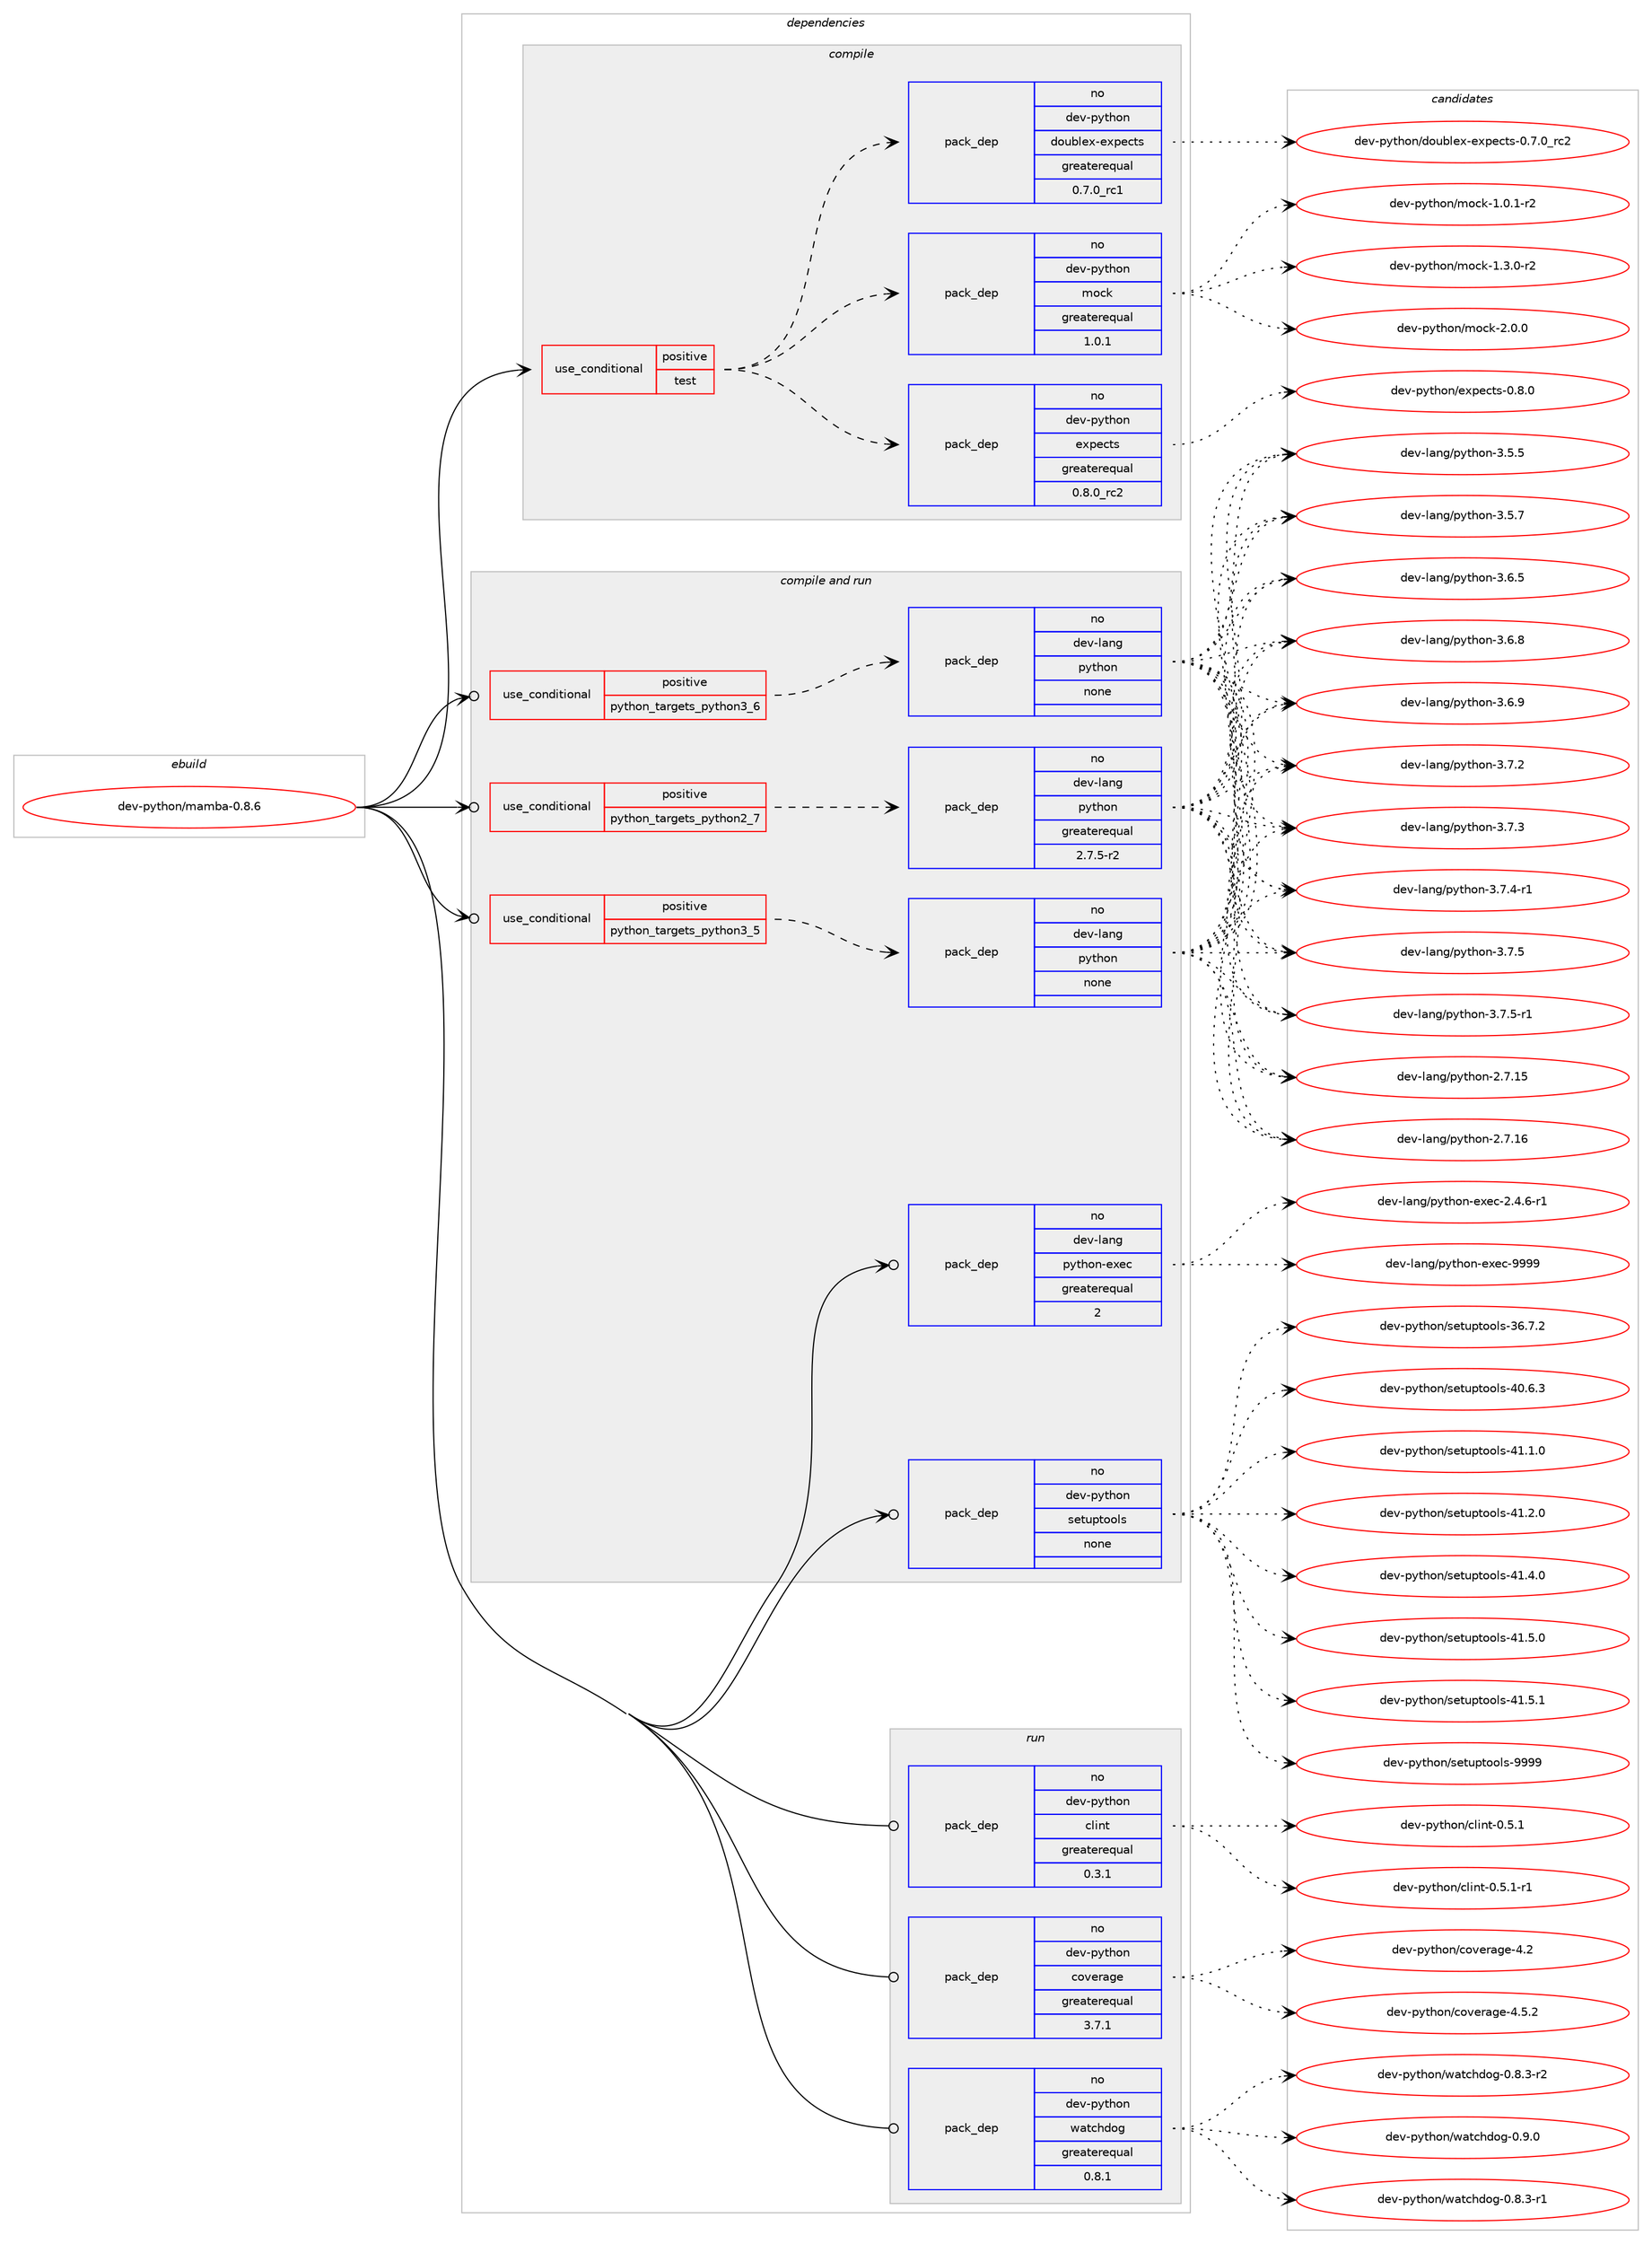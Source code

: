 digraph prolog {

# *************
# Graph options
# *************

newrank=true;
concentrate=true;
compound=true;
graph [rankdir=LR,fontname=Helvetica,fontsize=10,ranksep=1.5];#, ranksep=2.5, nodesep=0.2];
edge  [arrowhead=vee];
node  [fontname=Helvetica,fontsize=10];

# **********
# The ebuild
# **********

subgraph cluster_leftcol {
color=gray;
rank=same;
label=<<i>ebuild</i>>;
id [label="dev-python/mamba-0.8.6", color=red, width=4, href="../dev-python/mamba-0.8.6.svg"];
}

# ****************
# The dependencies
# ****************

subgraph cluster_midcol {
color=gray;
label=<<i>dependencies</i>>;
subgraph cluster_compile {
fillcolor="#eeeeee";
style=filled;
label=<<i>compile</i>>;
subgraph cond142272 {
dependency613807 [label=<<TABLE BORDER="0" CELLBORDER="1" CELLSPACING="0" CELLPADDING="4"><TR><TD ROWSPAN="3" CELLPADDING="10">use_conditional</TD></TR><TR><TD>positive</TD></TR><TR><TD>test</TD></TR></TABLE>>, shape=none, color=red];
subgraph pack459731 {
dependency613808 [label=<<TABLE BORDER="0" CELLBORDER="1" CELLSPACING="0" CELLPADDING="4" WIDTH="220"><TR><TD ROWSPAN="6" CELLPADDING="30">pack_dep</TD></TR><TR><TD WIDTH="110">no</TD></TR><TR><TD>dev-python</TD></TR><TR><TD>doublex-expects</TD></TR><TR><TD>greaterequal</TD></TR><TR><TD>0.7.0_rc1</TD></TR></TABLE>>, shape=none, color=blue];
}
dependency613807:e -> dependency613808:w [weight=20,style="dashed",arrowhead="vee"];
subgraph pack459732 {
dependency613809 [label=<<TABLE BORDER="0" CELLBORDER="1" CELLSPACING="0" CELLPADDING="4" WIDTH="220"><TR><TD ROWSPAN="6" CELLPADDING="30">pack_dep</TD></TR><TR><TD WIDTH="110">no</TD></TR><TR><TD>dev-python</TD></TR><TR><TD>expects</TD></TR><TR><TD>greaterequal</TD></TR><TR><TD>0.8.0_rc2</TD></TR></TABLE>>, shape=none, color=blue];
}
dependency613807:e -> dependency613809:w [weight=20,style="dashed",arrowhead="vee"];
subgraph pack459733 {
dependency613810 [label=<<TABLE BORDER="0" CELLBORDER="1" CELLSPACING="0" CELLPADDING="4" WIDTH="220"><TR><TD ROWSPAN="6" CELLPADDING="30">pack_dep</TD></TR><TR><TD WIDTH="110">no</TD></TR><TR><TD>dev-python</TD></TR><TR><TD>mock</TD></TR><TR><TD>greaterequal</TD></TR><TR><TD>1.0.1</TD></TR></TABLE>>, shape=none, color=blue];
}
dependency613807:e -> dependency613810:w [weight=20,style="dashed",arrowhead="vee"];
}
id:e -> dependency613807:w [weight=20,style="solid",arrowhead="vee"];
}
subgraph cluster_compileandrun {
fillcolor="#eeeeee";
style=filled;
label=<<i>compile and run</i>>;
subgraph cond142273 {
dependency613811 [label=<<TABLE BORDER="0" CELLBORDER="1" CELLSPACING="0" CELLPADDING="4"><TR><TD ROWSPAN="3" CELLPADDING="10">use_conditional</TD></TR><TR><TD>positive</TD></TR><TR><TD>python_targets_python2_7</TD></TR></TABLE>>, shape=none, color=red];
subgraph pack459734 {
dependency613812 [label=<<TABLE BORDER="0" CELLBORDER="1" CELLSPACING="0" CELLPADDING="4" WIDTH="220"><TR><TD ROWSPAN="6" CELLPADDING="30">pack_dep</TD></TR><TR><TD WIDTH="110">no</TD></TR><TR><TD>dev-lang</TD></TR><TR><TD>python</TD></TR><TR><TD>greaterequal</TD></TR><TR><TD>2.7.5-r2</TD></TR></TABLE>>, shape=none, color=blue];
}
dependency613811:e -> dependency613812:w [weight=20,style="dashed",arrowhead="vee"];
}
id:e -> dependency613811:w [weight=20,style="solid",arrowhead="odotvee"];
subgraph cond142274 {
dependency613813 [label=<<TABLE BORDER="0" CELLBORDER="1" CELLSPACING="0" CELLPADDING="4"><TR><TD ROWSPAN="3" CELLPADDING="10">use_conditional</TD></TR><TR><TD>positive</TD></TR><TR><TD>python_targets_python3_5</TD></TR></TABLE>>, shape=none, color=red];
subgraph pack459735 {
dependency613814 [label=<<TABLE BORDER="0" CELLBORDER="1" CELLSPACING="0" CELLPADDING="4" WIDTH="220"><TR><TD ROWSPAN="6" CELLPADDING="30">pack_dep</TD></TR><TR><TD WIDTH="110">no</TD></TR><TR><TD>dev-lang</TD></TR><TR><TD>python</TD></TR><TR><TD>none</TD></TR><TR><TD></TD></TR></TABLE>>, shape=none, color=blue];
}
dependency613813:e -> dependency613814:w [weight=20,style="dashed",arrowhead="vee"];
}
id:e -> dependency613813:w [weight=20,style="solid",arrowhead="odotvee"];
subgraph cond142275 {
dependency613815 [label=<<TABLE BORDER="0" CELLBORDER="1" CELLSPACING="0" CELLPADDING="4"><TR><TD ROWSPAN="3" CELLPADDING="10">use_conditional</TD></TR><TR><TD>positive</TD></TR><TR><TD>python_targets_python3_6</TD></TR></TABLE>>, shape=none, color=red];
subgraph pack459736 {
dependency613816 [label=<<TABLE BORDER="0" CELLBORDER="1" CELLSPACING="0" CELLPADDING="4" WIDTH="220"><TR><TD ROWSPAN="6" CELLPADDING="30">pack_dep</TD></TR><TR><TD WIDTH="110">no</TD></TR><TR><TD>dev-lang</TD></TR><TR><TD>python</TD></TR><TR><TD>none</TD></TR><TR><TD></TD></TR></TABLE>>, shape=none, color=blue];
}
dependency613815:e -> dependency613816:w [weight=20,style="dashed",arrowhead="vee"];
}
id:e -> dependency613815:w [weight=20,style="solid",arrowhead="odotvee"];
subgraph pack459737 {
dependency613817 [label=<<TABLE BORDER="0" CELLBORDER="1" CELLSPACING="0" CELLPADDING="4" WIDTH="220"><TR><TD ROWSPAN="6" CELLPADDING="30">pack_dep</TD></TR><TR><TD WIDTH="110">no</TD></TR><TR><TD>dev-lang</TD></TR><TR><TD>python-exec</TD></TR><TR><TD>greaterequal</TD></TR><TR><TD>2</TD></TR></TABLE>>, shape=none, color=blue];
}
id:e -> dependency613817:w [weight=20,style="solid",arrowhead="odotvee"];
subgraph pack459738 {
dependency613818 [label=<<TABLE BORDER="0" CELLBORDER="1" CELLSPACING="0" CELLPADDING="4" WIDTH="220"><TR><TD ROWSPAN="6" CELLPADDING="30">pack_dep</TD></TR><TR><TD WIDTH="110">no</TD></TR><TR><TD>dev-python</TD></TR><TR><TD>setuptools</TD></TR><TR><TD>none</TD></TR><TR><TD></TD></TR></TABLE>>, shape=none, color=blue];
}
id:e -> dependency613818:w [weight=20,style="solid",arrowhead="odotvee"];
}
subgraph cluster_run {
fillcolor="#eeeeee";
style=filled;
label=<<i>run</i>>;
subgraph pack459739 {
dependency613819 [label=<<TABLE BORDER="0" CELLBORDER="1" CELLSPACING="0" CELLPADDING="4" WIDTH="220"><TR><TD ROWSPAN="6" CELLPADDING="30">pack_dep</TD></TR><TR><TD WIDTH="110">no</TD></TR><TR><TD>dev-python</TD></TR><TR><TD>clint</TD></TR><TR><TD>greaterequal</TD></TR><TR><TD>0.3.1</TD></TR></TABLE>>, shape=none, color=blue];
}
id:e -> dependency613819:w [weight=20,style="solid",arrowhead="odot"];
subgraph pack459740 {
dependency613820 [label=<<TABLE BORDER="0" CELLBORDER="1" CELLSPACING="0" CELLPADDING="4" WIDTH="220"><TR><TD ROWSPAN="6" CELLPADDING="30">pack_dep</TD></TR><TR><TD WIDTH="110">no</TD></TR><TR><TD>dev-python</TD></TR><TR><TD>coverage</TD></TR><TR><TD>greaterequal</TD></TR><TR><TD>3.7.1</TD></TR></TABLE>>, shape=none, color=blue];
}
id:e -> dependency613820:w [weight=20,style="solid",arrowhead="odot"];
subgraph pack459741 {
dependency613821 [label=<<TABLE BORDER="0" CELLBORDER="1" CELLSPACING="0" CELLPADDING="4" WIDTH="220"><TR><TD ROWSPAN="6" CELLPADDING="30">pack_dep</TD></TR><TR><TD WIDTH="110">no</TD></TR><TR><TD>dev-python</TD></TR><TR><TD>watchdog</TD></TR><TR><TD>greaterequal</TD></TR><TR><TD>0.8.1</TD></TR></TABLE>>, shape=none, color=blue];
}
id:e -> dependency613821:w [weight=20,style="solid",arrowhead="odot"];
}
}

# **************
# The candidates
# **************

subgraph cluster_choices {
rank=same;
color=gray;
label=<<i>candidates</i>>;

subgraph choice459731 {
color=black;
nodesep=1;
choice1001011184511212111610411111047100111117981081011204510112011210199116115454846554648951149950 [label="dev-python/doublex-expects-0.7.0_rc2", color=red, width=4,href="../dev-python/doublex-expects-0.7.0_rc2.svg"];
dependency613808:e -> choice1001011184511212111610411111047100111117981081011204510112011210199116115454846554648951149950:w [style=dotted,weight="100"];
}
subgraph choice459732 {
color=black;
nodesep=1;
choice100101118451121211161041111104710112011210199116115454846564648 [label="dev-python/expects-0.8.0", color=red, width=4,href="../dev-python/expects-0.8.0.svg"];
dependency613809:e -> choice100101118451121211161041111104710112011210199116115454846564648:w [style=dotted,weight="100"];
}
subgraph choice459733 {
color=black;
nodesep=1;
choice1001011184511212111610411111047109111991074549464846494511450 [label="dev-python/mock-1.0.1-r2", color=red, width=4,href="../dev-python/mock-1.0.1-r2.svg"];
choice1001011184511212111610411111047109111991074549465146484511450 [label="dev-python/mock-1.3.0-r2", color=red, width=4,href="../dev-python/mock-1.3.0-r2.svg"];
choice100101118451121211161041111104710911199107455046484648 [label="dev-python/mock-2.0.0", color=red, width=4,href="../dev-python/mock-2.0.0.svg"];
dependency613810:e -> choice1001011184511212111610411111047109111991074549464846494511450:w [style=dotted,weight="100"];
dependency613810:e -> choice1001011184511212111610411111047109111991074549465146484511450:w [style=dotted,weight="100"];
dependency613810:e -> choice100101118451121211161041111104710911199107455046484648:w [style=dotted,weight="100"];
}
subgraph choice459734 {
color=black;
nodesep=1;
choice10010111845108971101034711212111610411111045504655464953 [label="dev-lang/python-2.7.15", color=red, width=4,href="../dev-lang/python-2.7.15.svg"];
choice10010111845108971101034711212111610411111045504655464954 [label="dev-lang/python-2.7.16", color=red, width=4,href="../dev-lang/python-2.7.16.svg"];
choice100101118451089711010347112121116104111110455146534653 [label="dev-lang/python-3.5.5", color=red, width=4,href="../dev-lang/python-3.5.5.svg"];
choice100101118451089711010347112121116104111110455146534655 [label="dev-lang/python-3.5.7", color=red, width=4,href="../dev-lang/python-3.5.7.svg"];
choice100101118451089711010347112121116104111110455146544653 [label="dev-lang/python-3.6.5", color=red, width=4,href="../dev-lang/python-3.6.5.svg"];
choice100101118451089711010347112121116104111110455146544656 [label="dev-lang/python-3.6.8", color=red, width=4,href="../dev-lang/python-3.6.8.svg"];
choice100101118451089711010347112121116104111110455146544657 [label="dev-lang/python-3.6.9", color=red, width=4,href="../dev-lang/python-3.6.9.svg"];
choice100101118451089711010347112121116104111110455146554650 [label="dev-lang/python-3.7.2", color=red, width=4,href="../dev-lang/python-3.7.2.svg"];
choice100101118451089711010347112121116104111110455146554651 [label="dev-lang/python-3.7.3", color=red, width=4,href="../dev-lang/python-3.7.3.svg"];
choice1001011184510897110103471121211161041111104551465546524511449 [label="dev-lang/python-3.7.4-r1", color=red, width=4,href="../dev-lang/python-3.7.4-r1.svg"];
choice100101118451089711010347112121116104111110455146554653 [label="dev-lang/python-3.7.5", color=red, width=4,href="../dev-lang/python-3.7.5.svg"];
choice1001011184510897110103471121211161041111104551465546534511449 [label="dev-lang/python-3.7.5-r1", color=red, width=4,href="../dev-lang/python-3.7.5-r1.svg"];
dependency613812:e -> choice10010111845108971101034711212111610411111045504655464953:w [style=dotted,weight="100"];
dependency613812:e -> choice10010111845108971101034711212111610411111045504655464954:w [style=dotted,weight="100"];
dependency613812:e -> choice100101118451089711010347112121116104111110455146534653:w [style=dotted,weight="100"];
dependency613812:e -> choice100101118451089711010347112121116104111110455146534655:w [style=dotted,weight="100"];
dependency613812:e -> choice100101118451089711010347112121116104111110455146544653:w [style=dotted,weight="100"];
dependency613812:e -> choice100101118451089711010347112121116104111110455146544656:w [style=dotted,weight="100"];
dependency613812:e -> choice100101118451089711010347112121116104111110455146544657:w [style=dotted,weight="100"];
dependency613812:e -> choice100101118451089711010347112121116104111110455146554650:w [style=dotted,weight="100"];
dependency613812:e -> choice100101118451089711010347112121116104111110455146554651:w [style=dotted,weight="100"];
dependency613812:e -> choice1001011184510897110103471121211161041111104551465546524511449:w [style=dotted,weight="100"];
dependency613812:e -> choice100101118451089711010347112121116104111110455146554653:w [style=dotted,weight="100"];
dependency613812:e -> choice1001011184510897110103471121211161041111104551465546534511449:w [style=dotted,weight="100"];
}
subgraph choice459735 {
color=black;
nodesep=1;
choice10010111845108971101034711212111610411111045504655464953 [label="dev-lang/python-2.7.15", color=red, width=4,href="../dev-lang/python-2.7.15.svg"];
choice10010111845108971101034711212111610411111045504655464954 [label="dev-lang/python-2.7.16", color=red, width=4,href="../dev-lang/python-2.7.16.svg"];
choice100101118451089711010347112121116104111110455146534653 [label="dev-lang/python-3.5.5", color=red, width=4,href="../dev-lang/python-3.5.5.svg"];
choice100101118451089711010347112121116104111110455146534655 [label="dev-lang/python-3.5.7", color=red, width=4,href="../dev-lang/python-3.5.7.svg"];
choice100101118451089711010347112121116104111110455146544653 [label="dev-lang/python-3.6.5", color=red, width=4,href="../dev-lang/python-3.6.5.svg"];
choice100101118451089711010347112121116104111110455146544656 [label="dev-lang/python-3.6.8", color=red, width=4,href="../dev-lang/python-3.6.8.svg"];
choice100101118451089711010347112121116104111110455146544657 [label="dev-lang/python-3.6.9", color=red, width=4,href="../dev-lang/python-3.6.9.svg"];
choice100101118451089711010347112121116104111110455146554650 [label="dev-lang/python-3.7.2", color=red, width=4,href="../dev-lang/python-3.7.2.svg"];
choice100101118451089711010347112121116104111110455146554651 [label="dev-lang/python-3.7.3", color=red, width=4,href="../dev-lang/python-3.7.3.svg"];
choice1001011184510897110103471121211161041111104551465546524511449 [label="dev-lang/python-3.7.4-r1", color=red, width=4,href="../dev-lang/python-3.7.4-r1.svg"];
choice100101118451089711010347112121116104111110455146554653 [label="dev-lang/python-3.7.5", color=red, width=4,href="../dev-lang/python-3.7.5.svg"];
choice1001011184510897110103471121211161041111104551465546534511449 [label="dev-lang/python-3.7.5-r1", color=red, width=4,href="../dev-lang/python-3.7.5-r1.svg"];
dependency613814:e -> choice10010111845108971101034711212111610411111045504655464953:w [style=dotted,weight="100"];
dependency613814:e -> choice10010111845108971101034711212111610411111045504655464954:w [style=dotted,weight="100"];
dependency613814:e -> choice100101118451089711010347112121116104111110455146534653:w [style=dotted,weight="100"];
dependency613814:e -> choice100101118451089711010347112121116104111110455146534655:w [style=dotted,weight="100"];
dependency613814:e -> choice100101118451089711010347112121116104111110455146544653:w [style=dotted,weight="100"];
dependency613814:e -> choice100101118451089711010347112121116104111110455146544656:w [style=dotted,weight="100"];
dependency613814:e -> choice100101118451089711010347112121116104111110455146544657:w [style=dotted,weight="100"];
dependency613814:e -> choice100101118451089711010347112121116104111110455146554650:w [style=dotted,weight="100"];
dependency613814:e -> choice100101118451089711010347112121116104111110455146554651:w [style=dotted,weight="100"];
dependency613814:e -> choice1001011184510897110103471121211161041111104551465546524511449:w [style=dotted,weight="100"];
dependency613814:e -> choice100101118451089711010347112121116104111110455146554653:w [style=dotted,weight="100"];
dependency613814:e -> choice1001011184510897110103471121211161041111104551465546534511449:w [style=dotted,weight="100"];
}
subgraph choice459736 {
color=black;
nodesep=1;
choice10010111845108971101034711212111610411111045504655464953 [label="dev-lang/python-2.7.15", color=red, width=4,href="../dev-lang/python-2.7.15.svg"];
choice10010111845108971101034711212111610411111045504655464954 [label="dev-lang/python-2.7.16", color=red, width=4,href="../dev-lang/python-2.7.16.svg"];
choice100101118451089711010347112121116104111110455146534653 [label="dev-lang/python-3.5.5", color=red, width=4,href="../dev-lang/python-3.5.5.svg"];
choice100101118451089711010347112121116104111110455146534655 [label="dev-lang/python-3.5.7", color=red, width=4,href="../dev-lang/python-3.5.7.svg"];
choice100101118451089711010347112121116104111110455146544653 [label="dev-lang/python-3.6.5", color=red, width=4,href="../dev-lang/python-3.6.5.svg"];
choice100101118451089711010347112121116104111110455146544656 [label="dev-lang/python-3.6.8", color=red, width=4,href="../dev-lang/python-3.6.8.svg"];
choice100101118451089711010347112121116104111110455146544657 [label="dev-lang/python-3.6.9", color=red, width=4,href="../dev-lang/python-3.6.9.svg"];
choice100101118451089711010347112121116104111110455146554650 [label="dev-lang/python-3.7.2", color=red, width=4,href="../dev-lang/python-3.7.2.svg"];
choice100101118451089711010347112121116104111110455146554651 [label="dev-lang/python-3.7.3", color=red, width=4,href="../dev-lang/python-3.7.3.svg"];
choice1001011184510897110103471121211161041111104551465546524511449 [label="dev-lang/python-3.7.4-r1", color=red, width=4,href="../dev-lang/python-3.7.4-r1.svg"];
choice100101118451089711010347112121116104111110455146554653 [label="dev-lang/python-3.7.5", color=red, width=4,href="../dev-lang/python-3.7.5.svg"];
choice1001011184510897110103471121211161041111104551465546534511449 [label="dev-lang/python-3.7.5-r1", color=red, width=4,href="../dev-lang/python-3.7.5-r1.svg"];
dependency613816:e -> choice10010111845108971101034711212111610411111045504655464953:w [style=dotted,weight="100"];
dependency613816:e -> choice10010111845108971101034711212111610411111045504655464954:w [style=dotted,weight="100"];
dependency613816:e -> choice100101118451089711010347112121116104111110455146534653:w [style=dotted,weight="100"];
dependency613816:e -> choice100101118451089711010347112121116104111110455146534655:w [style=dotted,weight="100"];
dependency613816:e -> choice100101118451089711010347112121116104111110455146544653:w [style=dotted,weight="100"];
dependency613816:e -> choice100101118451089711010347112121116104111110455146544656:w [style=dotted,weight="100"];
dependency613816:e -> choice100101118451089711010347112121116104111110455146544657:w [style=dotted,weight="100"];
dependency613816:e -> choice100101118451089711010347112121116104111110455146554650:w [style=dotted,weight="100"];
dependency613816:e -> choice100101118451089711010347112121116104111110455146554651:w [style=dotted,weight="100"];
dependency613816:e -> choice1001011184510897110103471121211161041111104551465546524511449:w [style=dotted,weight="100"];
dependency613816:e -> choice100101118451089711010347112121116104111110455146554653:w [style=dotted,weight="100"];
dependency613816:e -> choice1001011184510897110103471121211161041111104551465546534511449:w [style=dotted,weight="100"];
}
subgraph choice459737 {
color=black;
nodesep=1;
choice10010111845108971101034711212111610411111045101120101994550465246544511449 [label="dev-lang/python-exec-2.4.6-r1", color=red, width=4,href="../dev-lang/python-exec-2.4.6-r1.svg"];
choice10010111845108971101034711212111610411111045101120101994557575757 [label="dev-lang/python-exec-9999", color=red, width=4,href="../dev-lang/python-exec-9999.svg"];
dependency613817:e -> choice10010111845108971101034711212111610411111045101120101994550465246544511449:w [style=dotted,weight="100"];
dependency613817:e -> choice10010111845108971101034711212111610411111045101120101994557575757:w [style=dotted,weight="100"];
}
subgraph choice459738 {
color=black;
nodesep=1;
choice100101118451121211161041111104711510111611711211611111110811545515446554650 [label="dev-python/setuptools-36.7.2", color=red, width=4,href="../dev-python/setuptools-36.7.2.svg"];
choice100101118451121211161041111104711510111611711211611111110811545524846544651 [label="dev-python/setuptools-40.6.3", color=red, width=4,href="../dev-python/setuptools-40.6.3.svg"];
choice100101118451121211161041111104711510111611711211611111110811545524946494648 [label="dev-python/setuptools-41.1.0", color=red, width=4,href="../dev-python/setuptools-41.1.0.svg"];
choice100101118451121211161041111104711510111611711211611111110811545524946504648 [label="dev-python/setuptools-41.2.0", color=red, width=4,href="../dev-python/setuptools-41.2.0.svg"];
choice100101118451121211161041111104711510111611711211611111110811545524946524648 [label="dev-python/setuptools-41.4.0", color=red, width=4,href="../dev-python/setuptools-41.4.0.svg"];
choice100101118451121211161041111104711510111611711211611111110811545524946534648 [label="dev-python/setuptools-41.5.0", color=red, width=4,href="../dev-python/setuptools-41.5.0.svg"];
choice100101118451121211161041111104711510111611711211611111110811545524946534649 [label="dev-python/setuptools-41.5.1", color=red, width=4,href="../dev-python/setuptools-41.5.1.svg"];
choice10010111845112121116104111110471151011161171121161111111081154557575757 [label="dev-python/setuptools-9999", color=red, width=4,href="../dev-python/setuptools-9999.svg"];
dependency613818:e -> choice100101118451121211161041111104711510111611711211611111110811545515446554650:w [style=dotted,weight="100"];
dependency613818:e -> choice100101118451121211161041111104711510111611711211611111110811545524846544651:w [style=dotted,weight="100"];
dependency613818:e -> choice100101118451121211161041111104711510111611711211611111110811545524946494648:w [style=dotted,weight="100"];
dependency613818:e -> choice100101118451121211161041111104711510111611711211611111110811545524946504648:w [style=dotted,weight="100"];
dependency613818:e -> choice100101118451121211161041111104711510111611711211611111110811545524946524648:w [style=dotted,weight="100"];
dependency613818:e -> choice100101118451121211161041111104711510111611711211611111110811545524946534648:w [style=dotted,weight="100"];
dependency613818:e -> choice100101118451121211161041111104711510111611711211611111110811545524946534649:w [style=dotted,weight="100"];
dependency613818:e -> choice10010111845112121116104111110471151011161171121161111111081154557575757:w [style=dotted,weight="100"];
}
subgraph choice459739 {
color=black;
nodesep=1;
choice100101118451121211161041111104799108105110116454846534649 [label="dev-python/clint-0.5.1", color=red, width=4,href="../dev-python/clint-0.5.1.svg"];
choice1001011184511212111610411111047991081051101164548465346494511449 [label="dev-python/clint-0.5.1-r1", color=red, width=4,href="../dev-python/clint-0.5.1-r1.svg"];
dependency613819:e -> choice100101118451121211161041111104799108105110116454846534649:w [style=dotted,weight="100"];
dependency613819:e -> choice1001011184511212111610411111047991081051101164548465346494511449:w [style=dotted,weight="100"];
}
subgraph choice459740 {
color=black;
nodesep=1;
choice1001011184511212111610411111047991111181011149710310145524650 [label="dev-python/coverage-4.2", color=red, width=4,href="../dev-python/coverage-4.2.svg"];
choice10010111845112121116104111110479911111810111497103101455246534650 [label="dev-python/coverage-4.5.2", color=red, width=4,href="../dev-python/coverage-4.5.2.svg"];
dependency613820:e -> choice1001011184511212111610411111047991111181011149710310145524650:w [style=dotted,weight="100"];
dependency613820:e -> choice10010111845112121116104111110479911111810111497103101455246534650:w [style=dotted,weight="100"];
}
subgraph choice459741 {
color=black;
nodesep=1;
choice100101118451121211161041111104711997116991041001111034548465646514511449 [label="dev-python/watchdog-0.8.3-r1", color=red, width=4,href="../dev-python/watchdog-0.8.3-r1.svg"];
choice100101118451121211161041111104711997116991041001111034548465646514511450 [label="dev-python/watchdog-0.8.3-r2", color=red, width=4,href="../dev-python/watchdog-0.8.3-r2.svg"];
choice10010111845112121116104111110471199711699104100111103454846574648 [label="dev-python/watchdog-0.9.0", color=red, width=4,href="../dev-python/watchdog-0.9.0.svg"];
dependency613821:e -> choice100101118451121211161041111104711997116991041001111034548465646514511449:w [style=dotted,weight="100"];
dependency613821:e -> choice100101118451121211161041111104711997116991041001111034548465646514511450:w [style=dotted,weight="100"];
dependency613821:e -> choice10010111845112121116104111110471199711699104100111103454846574648:w [style=dotted,weight="100"];
}
}

}
